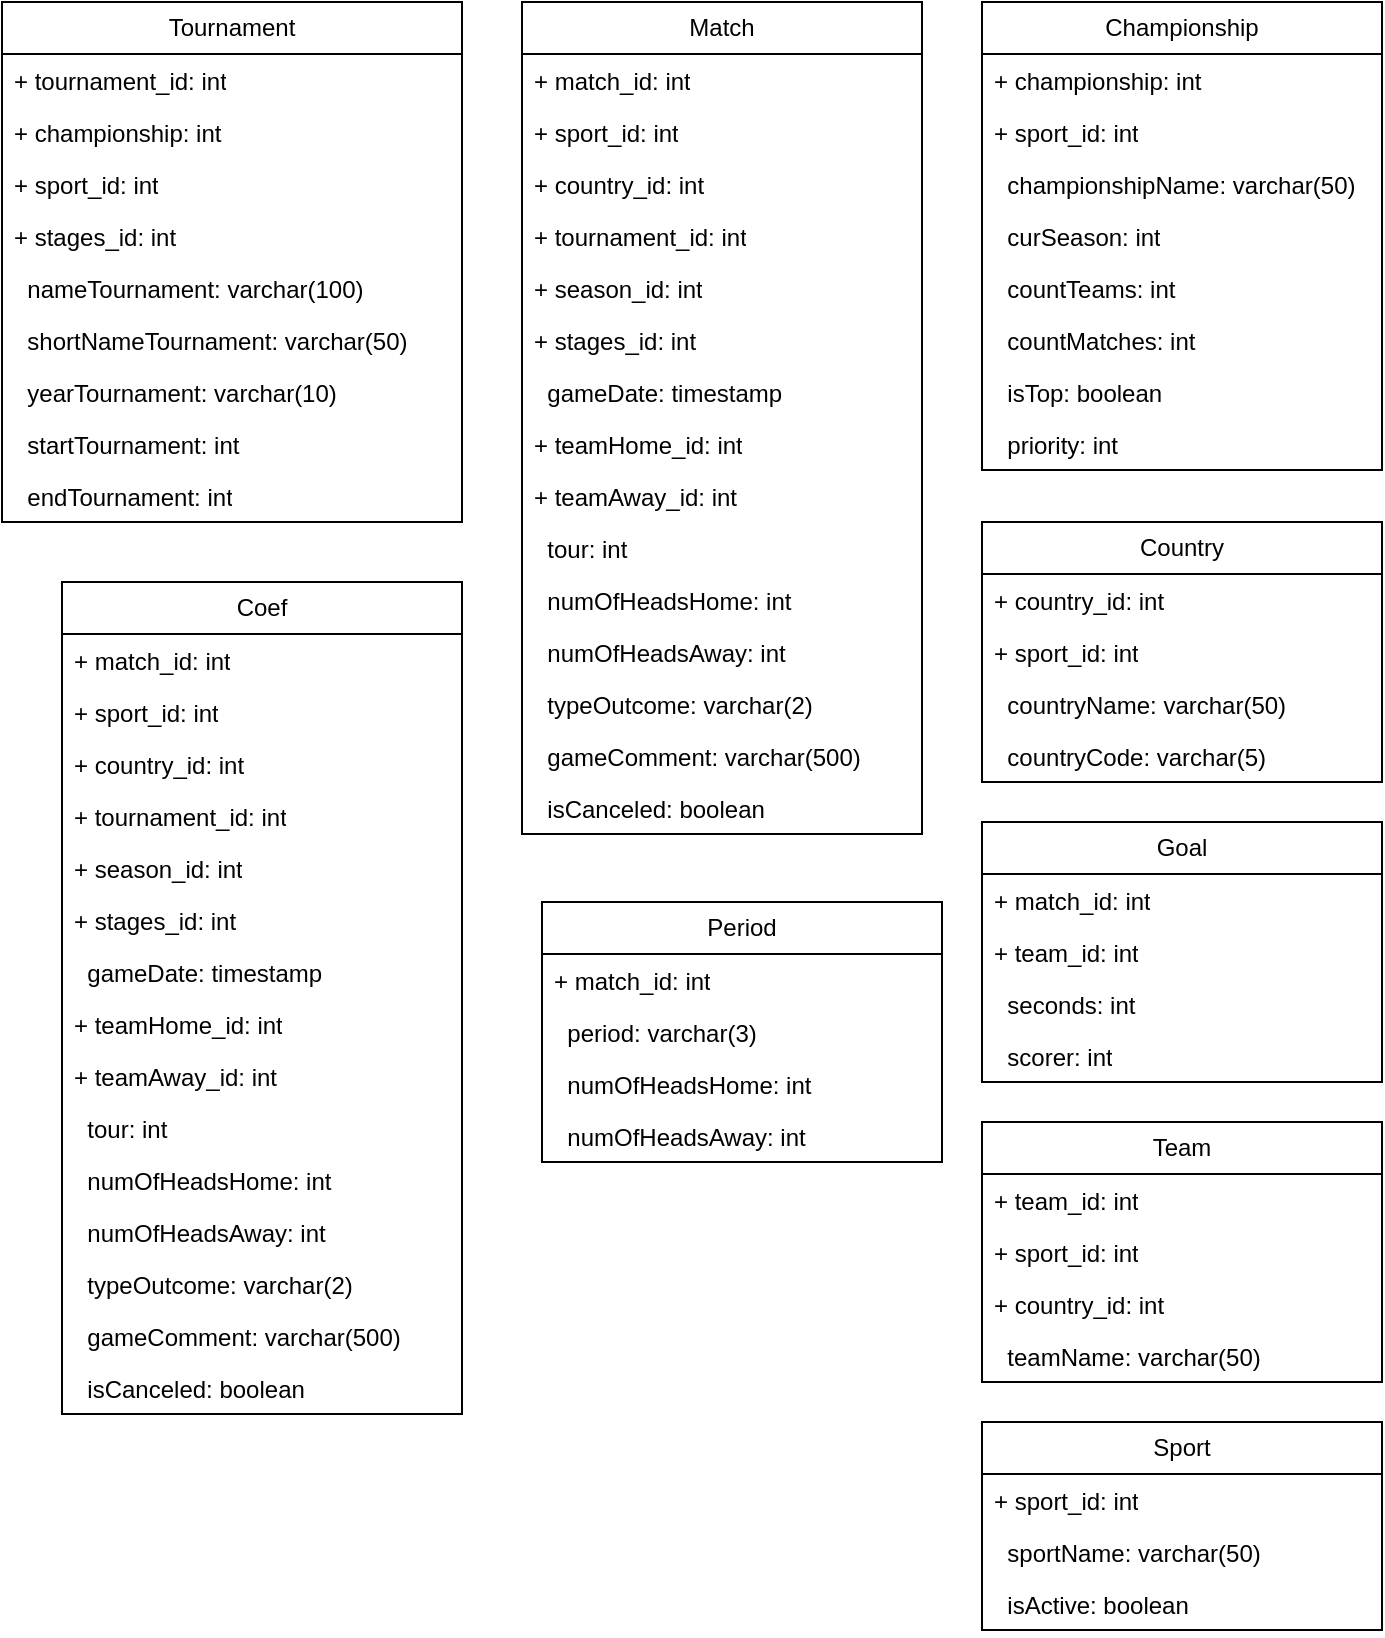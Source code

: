 <mxfile version="22.1.2" type="device">
  <diagram id="R2lEEEUBdFMjLlhIrx00" name="Page-1">
    <mxGraphModel dx="2359" dy="881" grid="1" gridSize="10" guides="1" tooltips="1" connect="1" arrows="1" fold="1" page="1" pageScale="1" pageWidth="850" pageHeight="1100" background="none" math="0" shadow="0" extFonts="Permanent Marker^https://fonts.googleapis.com/css?family=Permanent+Marker">
      <root>
        <mxCell id="0" />
        <mxCell id="1" parent="0" />
        <mxCell id="bTWOY5AWile9GD55xxIz-166" value="Championship" style="swimlane;fontStyle=0;childLayout=stackLayout;horizontal=1;startSize=26;fillColor=none;horizontalStack=0;resizeParent=1;resizeParentMax=0;resizeLast=0;collapsible=1;marginBottom=0;whiteSpace=wrap;html=1;" vertex="1" parent="1">
          <mxGeometry x="-220" y="20" width="200" height="234" as="geometry" />
        </mxCell>
        <mxCell id="bTWOY5AWile9GD55xxIz-167" value="+ championship: int" style="text;strokeColor=none;fillColor=none;align=left;verticalAlign=top;spacingLeft=4;spacingRight=4;overflow=hidden;rotatable=0;points=[[0,0.5],[1,0.5]];portConstraint=eastwest;whiteSpace=wrap;html=1;" vertex="1" parent="bTWOY5AWile9GD55xxIz-166">
          <mxGeometry y="26" width="200" height="26" as="geometry" />
        </mxCell>
        <mxCell id="bTWOY5AWile9GD55xxIz-168" value="+ sport_id: int" style="text;strokeColor=none;fillColor=none;align=left;verticalAlign=top;spacingLeft=4;spacingRight=4;overflow=hidden;rotatable=0;points=[[0,0.5],[1,0.5]];portConstraint=eastwest;whiteSpace=wrap;html=1;" vertex="1" parent="bTWOY5AWile9GD55xxIz-166">
          <mxGeometry y="52" width="200" height="26" as="geometry" />
        </mxCell>
        <mxCell id="bTWOY5AWile9GD55xxIz-175" value="&amp;nbsp; championshipName: varchar(50)" style="text;strokeColor=none;fillColor=none;align=left;verticalAlign=top;spacingLeft=4;spacingRight=4;overflow=hidden;rotatable=0;points=[[0,0.5],[1,0.5]];portConstraint=eastwest;whiteSpace=wrap;html=1;" vertex="1" parent="bTWOY5AWile9GD55xxIz-166">
          <mxGeometry y="78" width="200" height="26" as="geometry" />
        </mxCell>
        <mxCell id="bTWOY5AWile9GD55xxIz-169" value="&amp;nbsp; curSeason: int" style="text;strokeColor=none;fillColor=none;align=left;verticalAlign=top;spacingLeft=4;spacingRight=4;overflow=hidden;rotatable=0;points=[[0,0.5],[1,0.5]];portConstraint=eastwest;whiteSpace=wrap;html=1;" vertex="1" parent="bTWOY5AWile9GD55xxIz-166">
          <mxGeometry y="104" width="200" height="26" as="geometry" />
        </mxCell>
        <mxCell id="bTWOY5AWile9GD55xxIz-178" value="&amp;nbsp; countTeams: int" style="text;strokeColor=none;fillColor=none;align=left;verticalAlign=top;spacingLeft=4;spacingRight=4;overflow=hidden;rotatable=0;points=[[0,0.5],[1,0.5]];portConstraint=eastwest;whiteSpace=wrap;html=1;" vertex="1" parent="bTWOY5AWile9GD55xxIz-166">
          <mxGeometry y="130" width="200" height="26" as="geometry" />
        </mxCell>
        <mxCell id="bTWOY5AWile9GD55xxIz-177" value="&amp;nbsp; countMatches: int" style="text;strokeColor=none;fillColor=none;align=left;verticalAlign=top;spacingLeft=4;spacingRight=4;overflow=hidden;rotatable=0;points=[[0,0.5],[1,0.5]];portConstraint=eastwest;whiteSpace=wrap;html=1;" vertex="1" parent="bTWOY5AWile9GD55xxIz-166">
          <mxGeometry y="156" width="200" height="26" as="geometry" />
        </mxCell>
        <mxCell id="bTWOY5AWile9GD55xxIz-174" value="&amp;nbsp; isTop: boolean" style="text;strokeColor=none;fillColor=none;align=left;verticalAlign=top;spacingLeft=4;spacingRight=4;overflow=hidden;rotatable=0;points=[[0,0.5],[1,0.5]];portConstraint=eastwest;whiteSpace=wrap;html=1;" vertex="1" parent="bTWOY5AWile9GD55xxIz-166">
          <mxGeometry y="182" width="200" height="26" as="geometry" />
        </mxCell>
        <mxCell id="bTWOY5AWile9GD55xxIz-176" value="&amp;nbsp; priority: int" style="text;strokeColor=none;fillColor=none;align=left;verticalAlign=top;spacingLeft=4;spacingRight=4;overflow=hidden;rotatable=0;points=[[0,0.5],[1,0.5]];portConstraint=eastwest;whiteSpace=wrap;html=1;" vertex="1" parent="bTWOY5AWile9GD55xxIz-166">
          <mxGeometry y="208" width="200" height="26" as="geometry" />
        </mxCell>
        <mxCell id="bTWOY5AWile9GD55xxIz-179" value="Country" style="swimlane;fontStyle=0;childLayout=stackLayout;horizontal=1;startSize=26;fillColor=none;horizontalStack=0;resizeParent=1;resizeParentMax=0;resizeLast=0;collapsible=1;marginBottom=0;whiteSpace=wrap;html=1;" vertex="1" parent="1">
          <mxGeometry x="-220" y="280" width="200" height="130" as="geometry" />
        </mxCell>
        <mxCell id="bTWOY5AWile9GD55xxIz-180" value="+ country_id: int" style="text;strokeColor=none;fillColor=none;align=left;verticalAlign=top;spacingLeft=4;spacingRight=4;overflow=hidden;rotatable=0;points=[[0,0.5],[1,0.5]];portConstraint=eastwest;whiteSpace=wrap;html=1;" vertex="1" parent="bTWOY5AWile9GD55xxIz-179">
          <mxGeometry y="26" width="200" height="26" as="geometry" />
        </mxCell>
        <mxCell id="bTWOY5AWile9GD55xxIz-181" value="+ sport_id: int" style="text;strokeColor=none;fillColor=none;align=left;verticalAlign=top;spacingLeft=4;spacingRight=4;overflow=hidden;rotatable=0;points=[[0,0.5],[1,0.5]];portConstraint=eastwest;whiteSpace=wrap;html=1;" vertex="1" parent="bTWOY5AWile9GD55xxIz-179">
          <mxGeometry y="52" width="200" height="26" as="geometry" />
        </mxCell>
        <mxCell id="bTWOY5AWile9GD55xxIz-182" value="&amp;nbsp; countryName: varchar(50)" style="text;strokeColor=none;fillColor=none;align=left;verticalAlign=top;spacingLeft=4;spacingRight=4;overflow=hidden;rotatable=0;points=[[0,0.5],[1,0.5]];portConstraint=eastwest;whiteSpace=wrap;html=1;" vertex="1" parent="bTWOY5AWile9GD55xxIz-179">
          <mxGeometry y="78" width="200" height="26" as="geometry" />
        </mxCell>
        <mxCell id="bTWOY5AWile9GD55xxIz-183" value="&amp;nbsp; countryCode: varchar(5)" style="text;strokeColor=none;fillColor=none;align=left;verticalAlign=top;spacingLeft=4;spacingRight=4;overflow=hidden;rotatable=0;points=[[0,0.5],[1,0.5]];portConstraint=eastwest;whiteSpace=wrap;html=1;" vertex="1" parent="bTWOY5AWile9GD55xxIz-179">
          <mxGeometry y="104" width="200" height="26" as="geometry" />
        </mxCell>
        <mxCell id="bTWOY5AWile9GD55xxIz-188" value="Goal" style="swimlane;fontStyle=0;childLayout=stackLayout;horizontal=1;startSize=26;fillColor=none;horizontalStack=0;resizeParent=1;resizeParentMax=0;resizeLast=0;collapsible=1;marginBottom=0;whiteSpace=wrap;html=1;" vertex="1" parent="1">
          <mxGeometry x="-220" y="430" width="200" height="130" as="geometry" />
        </mxCell>
        <mxCell id="bTWOY5AWile9GD55xxIz-189" value="+ match_id: int" style="text;strokeColor=none;fillColor=none;align=left;verticalAlign=top;spacingLeft=4;spacingRight=4;overflow=hidden;rotatable=0;points=[[0,0.5],[1,0.5]];portConstraint=eastwest;whiteSpace=wrap;html=1;" vertex="1" parent="bTWOY5AWile9GD55xxIz-188">
          <mxGeometry y="26" width="200" height="26" as="geometry" />
        </mxCell>
        <mxCell id="bTWOY5AWile9GD55xxIz-190" value="+ team_id: int" style="text;strokeColor=none;fillColor=none;align=left;verticalAlign=top;spacingLeft=4;spacingRight=4;overflow=hidden;rotatable=0;points=[[0,0.5],[1,0.5]];portConstraint=eastwest;whiteSpace=wrap;html=1;" vertex="1" parent="bTWOY5AWile9GD55xxIz-188">
          <mxGeometry y="52" width="200" height="26" as="geometry" />
        </mxCell>
        <mxCell id="bTWOY5AWile9GD55xxIz-191" value="&amp;nbsp; seconds: int" style="text;strokeColor=none;fillColor=none;align=left;verticalAlign=top;spacingLeft=4;spacingRight=4;overflow=hidden;rotatable=0;points=[[0,0.5],[1,0.5]];portConstraint=eastwest;whiteSpace=wrap;html=1;" vertex="1" parent="bTWOY5AWile9GD55xxIz-188">
          <mxGeometry y="78" width="200" height="26" as="geometry" />
        </mxCell>
        <mxCell id="bTWOY5AWile9GD55xxIz-192" value="&amp;nbsp; scorer: int" style="text;strokeColor=none;fillColor=none;align=left;verticalAlign=top;spacingLeft=4;spacingRight=4;overflow=hidden;rotatable=0;points=[[0,0.5],[1,0.5]];portConstraint=eastwest;whiteSpace=wrap;html=1;" vertex="1" parent="bTWOY5AWile9GD55xxIz-188">
          <mxGeometry y="104" width="200" height="26" as="geometry" />
        </mxCell>
        <mxCell id="bTWOY5AWile9GD55xxIz-193" value="Match" style="swimlane;fontStyle=0;childLayout=stackLayout;horizontal=1;startSize=26;fillColor=none;horizontalStack=0;resizeParent=1;resizeParentMax=0;resizeLast=0;collapsible=1;marginBottom=0;whiteSpace=wrap;html=1;" vertex="1" parent="1">
          <mxGeometry x="-450" y="20" width="200" height="416" as="geometry" />
        </mxCell>
        <mxCell id="bTWOY5AWile9GD55xxIz-194" value="+ match_id: int" style="text;strokeColor=none;fillColor=none;align=left;verticalAlign=top;spacingLeft=4;spacingRight=4;overflow=hidden;rotatable=0;points=[[0,0.5],[1,0.5]];portConstraint=eastwest;whiteSpace=wrap;html=1;" vertex="1" parent="bTWOY5AWile9GD55xxIz-193">
          <mxGeometry y="26" width="200" height="26" as="geometry" />
        </mxCell>
        <mxCell id="bTWOY5AWile9GD55xxIz-195" value="+ sport_id: int" style="text;strokeColor=none;fillColor=none;align=left;verticalAlign=top;spacingLeft=4;spacingRight=4;overflow=hidden;rotatable=0;points=[[0,0.5],[1,0.5]];portConstraint=eastwest;whiteSpace=wrap;html=1;" vertex="1" parent="bTWOY5AWile9GD55xxIz-193">
          <mxGeometry y="52" width="200" height="26" as="geometry" />
        </mxCell>
        <mxCell id="bTWOY5AWile9GD55xxIz-202" value="+ country_id: int" style="text;strokeColor=none;fillColor=none;align=left;verticalAlign=top;spacingLeft=4;spacingRight=4;overflow=hidden;rotatable=0;points=[[0,0.5],[1,0.5]];portConstraint=eastwest;whiteSpace=wrap;html=1;" vertex="1" parent="bTWOY5AWile9GD55xxIz-193">
          <mxGeometry y="78" width="200" height="26" as="geometry" />
        </mxCell>
        <mxCell id="bTWOY5AWile9GD55xxIz-203" value="+ tournament_id: int" style="text;strokeColor=none;fillColor=none;align=left;verticalAlign=top;spacingLeft=4;spacingRight=4;overflow=hidden;rotatable=0;points=[[0,0.5],[1,0.5]];portConstraint=eastwest;whiteSpace=wrap;html=1;" vertex="1" parent="bTWOY5AWile9GD55xxIz-193">
          <mxGeometry y="104" width="200" height="26" as="geometry" />
        </mxCell>
        <mxCell id="bTWOY5AWile9GD55xxIz-204" value="+ season_id: int" style="text;strokeColor=none;fillColor=none;align=left;verticalAlign=top;spacingLeft=4;spacingRight=4;overflow=hidden;rotatable=0;points=[[0,0.5],[1,0.5]];portConstraint=eastwest;whiteSpace=wrap;html=1;" vertex="1" parent="bTWOY5AWile9GD55xxIz-193">
          <mxGeometry y="130" width="200" height="26" as="geometry" />
        </mxCell>
        <mxCell id="bTWOY5AWile9GD55xxIz-205" value="+ stages_id: int" style="text;strokeColor=none;fillColor=none;align=left;verticalAlign=top;spacingLeft=4;spacingRight=4;overflow=hidden;rotatable=0;points=[[0,0.5],[1,0.5]];portConstraint=eastwest;whiteSpace=wrap;html=1;" vertex="1" parent="bTWOY5AWile9GD55xxIz-193">
          <mxGeometry y="156" width="200" height="26" as="geometry" />
        </mxCell>
        <mxCell id="bTWOY5AWile9GD55xxIz-196" value="&amp;nbsp; gameDate: timestamp&lt;br&gt;" style="text;strokeColor=none;fillColor=none;align=left;verticalAlign=top;spacingLeft=4;spacingRight=4;overflow=hidden;rotatable=0;points=[[0,0.5],[1,0.5]];portConstraint=eastwest;whiteSpace=wrap;html=1;" vertex="1" parent="bTWOY5AWile9GD55xxIz-193">
          <mxGeometry y="182" width="200" height="26" as="geometry" />
        </mxCell>
        <mxCell id="bTWOY5AWile9GD55xxIz-206" value="+ teamHome_id: int" style="text;strokeColor=none;fillColor=none;align=left;verticalAlign=top;spacingLeft=4;spacingRight=4;overflow=hidden;rotatable=0;points=[[0,0.5],[1,0.5]];portConstraint=eastwest;whiteSpace=wrap;html=1;" vertex="1" parent="bTWOY5AWile9GD55xxIz-193">
          <mxGeometry y="208" width="200" height="26" as="geometry" />
        </mxCell>
        <mxCell id="bTWOY5AWile9GD55xxIz-207" value="+ teamAway_id: int" style="text;strokeColor=none;fillColor=none;align=left;verticalAlign=top;spacingLeft=4;spacingRight=4;overflow=hidden;rotatable=0;points=[[0,0.5],[1,0.5]];portConstraint=eastwest;whiteSpace=wrap;html=1;" vertex="1" parent="bTWOY5AWile9GD55xxIz-193">
          <mxGeometry y="234" width="200" height="26" as="geometry" />
        </mxCell>
        <mxCell id="bTWOY5AWile9GD55xxIz-197" value="&amp;nbsp; tour: int" style="text;strokeColor=none;fillColor=none;align=left;verticalAlign=top;spacingLeft=4;spacingRight=4;overflow=hidden;rotatable=0;points=[[0,0.5],[1,0.5]];portConstraint=eastwest;whiteSpace=wrap;html=1;" vertex="1" parent="bTWOY5AWile9GD55xxIz-193">
          <mxGeometry y="260" width="200" height="26" as="geometry" />
        </mxCell>
        <mxCell id="bTWOY5AWile9GD55xxIz-198" value="&amp;nbsp; numOfHeadsHome: int" style="text;strokeColor=none;fillColor=none;align=left;verticalAlign=top;spacingLeft=4;spacingRight=4;overflow=hidden;rotatable=0;points=[[0,0.5],[1,0.5]];portConstraint=eastwest;whiteSpace=wrap;html=1;" vertex="1" parent="bTWOY5AWile9GD55xxIz-193">
          <mxGeometry y="286" width="200" height="26" as="geometry" />
        </mxCell>
        <mxCell id="bTWOY5AWile9GD55xxIz-199" value="&amp;nbsp; numOfHeadsAway: int" style="text;strokeColor=none;fillColor=none;align=left;verticalAlign=top;spacingLeft=4;spacingRight=4;overflow=hidden;rotatable=0;points=[[0,0.5],[1,0.5]];portConstraint=eastwest;whiteSpace=wrap;html=1;" vertex="1" parent="bTWOY5AWile9GD55xxIz-193">
          <mxGeometry y="312" width="200" height="26" as="geometry" />
        </mxCell>
        <mxCell id="bTWOY5AWile9GD55xxIz-200" value="&amp;nbsp; typeOutcome: varchar(2)" style="text;strokeColor=none;fillColor=none;align=left;verticalAlign=top;spacingLeft=4;spacingRight=4;overflow=hidden;rotatable=0;points=[[0,0.5],[1,0.5]];portConstraint=eastwest;whiteSpace=wrap;html=1;" vertex="1" parent="bTWOY5AWile9GD55xxIz-193">
          <mxGeometry y="338" width="200" height="26" as="geometry" />
        </mxCell>
        <mxCell id="bTWOY5AWile9GD55xxIz-201" value="&amp;nbsp; gameComment: varchar(500)" style="text;strokeColor=none;fillColor=none;align=left;verticalAlign=top;spacingLeft=4;spacingRight=4;overflow=hidden;rotatable=0;points=[[0,0.5],[1,0.5]];portConstraint=eastwest;whiteSpace=wrap;html=1;" vertex="1" parent="bTWOY5AWile9GD55xxIz-193">
          <mxGeometry y="364" width="200" height="26" as="geometry" />
        </mxCell>
        <mxCell id="bTWOY5AWile9GD55xxIz-208" value="&amp;nbsp; isCanceled: boolean" style="text;strokeColor=none;fillColor=none;align=left;verticalAlign=top;spacingLeft=4;spacingRight=4;overflow=hidden;rotatable=0;points=[[0,0.5],[1,0.5]];portConstraint=eastwest;whiteSpace=wrap;html=1;" vertex="1" parent="bTWOY5AWile9GD55xxIz-193">
          <mxGeometry y="390" width="200" height="26" as="geometry" />
        </mxCell>
        <mxCell id="bTWOY5AWile9GD55xxIz-209" value="Tournament" style="swimlane;fontStyle=0;childLayout=stackLayout;horizontal=1;startSize=26;fillColor=none;horizontalStack=0;resizeParent=1;resizeParentMax=0;resizeLast=0;collapsible=1;marginBottom=0;whiteSpace=wrap;html=1;" vertex="1" parent="1">
          <mxGeometry x="-710" y="20" width="230" height="260" as="geometry" />
        </mxCell>
        <mxCell id="bTWOY5AWile9GD55xxIz-218" value="+ tournament_id: int" style="text;strokeColor=none;fillColor=none;align=left;verticalAlign=top;spacingLeft=4;spacingRight=4;overflow=hidden;rotatable=0;points=[[0,0.5],[1,0.5]];portConstraint=eastwest;whiteSpace=wrap;html=1;" vertex="1" parent="bTWOY5AWile9GD55xxIz-209">
          <mxGeometry y="26" width="230" height="26" as="geometry" />
        </mxCell>
        <mxCell id="bTWOY5AWile9GD55xxIz-210" value="+ championship: int" style="text;strokeColor=none;fillColor=none;align=left;verticalAlign=top;spacingLeft=4;spacingRight=4;overflow=hidden;rotatable=0;points=[[0,0.5],[1,0.5]];portConstraint=eastwest;whiteSpace=wrap;html=1;" vertex="1" parent="bTWOY5AWile9GD55xxIz-209">
          <mxGeometry y="52" width="230" height="26" as="geometry" />
        </mxCell>
        <mxCell id="bTWOY5AWile9GD55xxIz-211" value="+ sport_id: int" style="text;strokeColor=none;fillColor=none;align=left;verticalAlign=top;spacingLeft=4;spacingRight=4;overflow=hidden;rotatable=0;points=[[0,0.5],[1,0.5]];portConstraint=eastwest;whiteSpace=wrap;html=1;" vertex="1" parent="bTWOY5AWile9GD55xxIz-209">
          <mxGeometry y="78" width="230" height="26" as="geometry" />
        </mxCell>
        <mxCell id="bTWOY5AWile9GD55xxIz-219" value="+ stages_id: int" style="text;strokeColor=none;fillColor=none;align=left;verticalAlign=top;spacingLeft=4;spacingRight=4;overflow=hidden;rotatable=0;points=[[0,0.5],[1,0.5]];portConstraint=eastwest;whiteSpace=wrap;html=1;" vertex="1" parent="bTWOY5AWile9GD55xxIz-209">
          <mxGeometry y="104" width="230" height="26" as="geometry" />
        </mxCell>
        <mxCell id="bTWOY5AWile9GD55xxIz-213" value="&amp;nbsp; nameTournament: varchar(100)" style="text;strokeColor=none;fillColor=none;align=left;verticalAlign=top;spacingLeft=4;spacingRight=4;overflow=hidden;rotatable=0;points=[[0,0.5],[1,0.5]];portConstraint=eastwest;whiteSpace=wrap;html=1;" vertex="1" parent="bTWOY5AWile9GD55xxIz-209">
          <mxGeometry y="130" width="230" height="26" as="geometry" />
        </mxCell>
        <mxCell id="bTWOY5AWile9GD55xxIz-212" value="&amp;nbsp; shortNameTournament: varchar(50)" style="text;strokeColor=none;fillColor=none;align=left;verticalAlign=top;spacingLeft=4;spacingRight=4;overflow=hidden;rotatable=0;points=[[0,0.5],[1,0.5]];portConstraint=eastwest;whiteSpace=wrap;html=1;" vertex="1" parent="bTWOY5AWile9GD55xxIz-209">
          <mxGeometry y="156" width="230" height="26" as="geometry" />
        </mxCell>
        <mxCell id="bTWOY5AWile9GD55xxIz-214" value="&amp;nbsp; yearTournament: varchar(10)" style="text;strokeColor=none;fillColor=none;align=left;verticalAlign=top;spacingLeft=4;spacingRight=4;overflow=hidden;rotatable=0;points=[[0,0.5],[1,0.5]];portConstraint=eastwest;whiteSpace=wrap;html=1;" vertex="1" parent="bTWOY5AWile9GD55xxIz-209">
          <mxGeometry y="182" width="230" height="26" as="geometry" />
        </mxCell>
        <mxCell id="bTWOY5AWile9GD55xxIz-215" value="&amp;nbsp; startTournament: int" style="text;strokeColor=none;fillColor=none;align=left;verticalAlign=top;spacingLeft=4;spacingRight=4;overflow=hidden;rotatable=0;points=[[0,0.5],[1,0.5]];portConstraint=eastwest;whiteSpace=wrap;html=1;" vertex="1" parent="bTWOY5AWile9GD55xxIz-209">
          <mxGeometry y="208" width="230" height="26" as="geometry" />
        </mxCell>
        <mxCell id="bTWOY5AWile9GD55xxIz-216" value="&amp;nbsp; endTournament: int" style="text;strokeColor=none;fillColor=none;align=left;verticalAlign=top;spacingLeft=4;spacingRight=4;overflow=hidden;rotatable=0;points=[[0,0.5],[1,0.5]];portConstraint=eastwest;whiteSpace=wrap;html=1;" vertex="1" parent="bTWOY5AWile9GD55xxIz-209">
          <mxGeometry y="234" width="230" height="26" as="geometry" />
        </mxCell>
        <mxCell id="bTWOY5AWile9GD55xxIz-220" value="Team" style="swimlane;fontStyle=0;childLayout=stackLayout;horizontal=1;startSize=26;fillColor=none;horizontalStack=0;resizeParent=1;resizeParentMax=0;resizeLast=0;collapsible=1;marginBottom=0;whiteSpace=wrap;html=1;" vertex="1" parent="1">
          <mxGeometry x="-220" y="580" width="200" height="130" as="geometry" />
        </mxCell>
        <mxCell id="bTWOY5AWile9GD55xxIz-222" value="+ team_id: int" style="text;strokeColor=none;fillColor=none;align=left;verticalAlign=top;spacingLeft=4;spacingRight=4;overflow=hidden;rotatable=0;points=[[0,0.5],[1,0.5]];portConstraint=eastwest;whiteSpace=wrap;html=1;" vertex="1" parent="bTWOY5AWile9GD55xxIz-220">
          <mxGeometry y="26" width="200" height="26" as="geometry" />
        </mxCell>
        <mxCell id="bTWOY5AWile9GD55xxIz-221" value="+ sport_id: int" style="text;strokeColor=none;fillColor=none;align=left;verticalAlign=top;spacingLeft=4;spacingRight=4;overflow=hidden;rotatable=0;points=[[0,0.5],[1,0.5]];portConstraint=eastwest;whiteSpace=wrap;html=1;" vertex="1" parent="bTWOY5AWile9GD55xxIz-220">
          <mxGeometry y="52" width="200" height="26" as="geometry" />
        </mxCell>
        <mxCell id="bTWOY5AWile9GD55xxIz-225" value="+ country_id: int" style="text;strokeColor=none;fillColor=none;align=left;verticalAlign=top;spacingLeft=4;spacingRight=4;overflow=hidden;rotatable=0;points=[[0,0.5],[1,0.5]];portConstraint=eastwest;whiteSpace=wrap;html=1;" vertex="1" parent="bTWOY5AWile9GD55xxIz-220">
          <mxGeometry y="78" width="200" height="26" as="geometry" />
        </mxCell>
        <mxCell id="bTWOY5AWile9GD55xxIz-223" value="&amp;nbsp; teamName: varchar(50)" style="text;strokeColor=none;fillColor=none;align=left;verticalAlign=top;spacingLeft=4;spacingRight=4;overflow=hidden;rotatable=0;points=[[0,0.5],[1,0.5]];portConstraint=eastwest;whiteSpace=wrap;html=1;" vertex="1" parent="bTWOY5AWile9GD55xxIz-220">
          <mxGeometry y="104" width="200" height="26" as="geometry" />
        </mxCell>
        <mxCell id="bTWOY5AWile9GD55xxIz-226" value="Sport" style="swimlane;fontStyle=0;childLayout=stackLayout;horizontal=1;startSize=26;fillColor=none;horizontalStack=0;resizeParent=1;resizeParentMax=0;resizeLast=0;collapsible=1;marginBottom=0;whiteSpace=wrap;html=1;" vertex="1" parent="1">
          <mxGeometry x="-220" y="730" width="200" height="104" as="geometry" />
        </mxCell>
        <mxCell id="bTWOY5AWile9GD55xxIz-227" value="+ sport_id: int" style="text;strokeColor=none;fillColor=none;align=left;verticalAlign=top;spacingLeft=4;spacingRight=4;overflow=hidden;rotatable=0;points=[[0,0.5],[1,0.5]];portConstraint=eastwest;whiteSpace=wrap;html=1;" vertex="1" parent="bTWOY5AWile9GD55xxIz-226">
          <mxGeometry y="26" width="200" height="26" as="geometry" />
        </mxCell>
        <mxCell id="bTWOY5AWile9GD55xxIz-229" value="&amp;nbsp; sportName: varchar(50)" style="text;strokeColor=none;fillColor=none;align=left;verticalAlign=top;spacingLeft=4;spacingRight=4;overflow=hidden;rotatable=0;points=[[0,0.5],[1,0.5]];portConstraint=eastwest;whiteSpace=wrap;html=1;" vertex="1" parent="bTWOY5AWile9GD55xxIz-226">
          <mxGeometry y="52" width="200" height="26" as="geometry" />
        </mxCell>
        <mxCell id="bTWOY5AWile9GD55xxIz-230" value="&amp;nbsp; isActive: boolean" style="text;strokeColor=none;fillColor=none;align=left;verticalAlign=top;spacingLeft=4;spacingRight=4;overflow=hidden;rotatable=0;points=[[0,0.5],[1,0.5]];portConstraint=eastwest;whiteSpace=wrap;html=1;" vertex="1" parent="bTWOY5AWile9GD55xxIz-226">
          <mxGeometry y="78" width="200" height="26" as="geometry" />
        </mxCell>
        <mxCell id="bTWOY5AWile9GD55xxIz-231" value="Period" style="swimlane;fontStyle=0;childLayout=stackLayout;horizontal=1;startSize=26;fillColor=none;horizontalStack=0;resizeParent=1;resizeParentMax=0;resizeLast=0;collapsible=1;marginBottom=0;whiteSpace=wrap;html=1;" vertex="1" parent="1">
          <mxGeometry x="-440" y="470" width="200" height="130" as="geometry" />
        </mxCell>
        <mxCell id="bTWOY5AWile9GD55xxIz-232" value="+ match_id: int" style="text;strokeColor=none;fillColor=none;align=left;verticalAlign=top;spacingLeft=4;spacingRight=4;overflow=hidden;rotatable=0;points=[[0,0.5],[1,0.5]];portConstraint=eastwest;whiteSpace=wrap;html=1;" vertex="1" parent="bTWOY5AWile9GD55xxIz-231">
          <mxGeometry y="26" width="200" height="26" as="geometry" />
        </mxCell>
        <mxCell id="bTWOY5AWile9GD55xxIz-233" value="&amp;nbsp; period: varchar(3)" style="text;strokeColor=none;fillColor=none;align=left;verticalAlign=top;spacingLeft=4;spacingRight=4;overflow=hidden;rotatable=0;points=[[0,0.5],[1,0.5]];portConstraint=eastwest;whiteSpace=wrap;html=1;" vertex="1" parent="bTWOY5AWile9GD55xxIz-231">
          <mxGeometry y="52" width="200" height="26" as="geometry" />
        </mxCell>
        <mxCell id="bTWOY5AWile9GD55xxIz-235" value="&amp;nbsp; numOfHeadsHome: int" style="text;strokeColor=none;fillColor=none;align=left;verticalAlign=top;spacingLeft=4;spacingRight=4;overflow=hidden;rotatable=0;points=[[0,0.5],[1,0.5]];portConstraint=eastwest;whiteSpace=wrap;html=1;" vertex="1" parent="bTWOY5AWile9GD55xxIz-231">
          <mxGeometry y="78" width="200" height="26" as="geometry" />
        </mxCell>
        <mxCell id="bTWOY5AWile9GD55xxIz-237" value="&amp;nbsp; numOfHeadsAway: int" style="text;strokeColor=none;fillColor=none;align=left;verticalAlign=top;spacingLeft=4;spacingRight=4;overflow=hidden;rotatable=0;points=[[0,0.5],[1,0.5]];portConstraint=eastwest;whiteSpace=wrap;html=1;" vertex="1" parent="bTWOY5AWile9GD55xxIz-231">
          <mxGeometry y="104" width="200" height="26" as="geometry" />
        </mxCell>
        <mxCell id="bTWOY5AWile9GD55xxIz-238" value="Coef" style="swimlane;fontStyle=0;childLayout=stackLayout;horizontal=1;startSize=26;fillColor=none;horizontalStack=0;resizeParent=1;resizeParentMax=0;resizeLast=0;collapsible=1;marginBottom=0;whiteSpace=wrap;html=1;" vertex="1" parent="1">
          <mxGeometry x="-680" y="310" width="200" height="416" as="geometry" />
        </mxCell>
        <mxCell id="bTWOY5AWile9GD55xxIz-239" value="+ match_id: int" style="text;strokeColor=none;fillColor=none;align=left;verticalAlign=top;spacingLeft=4;spacingRight=4;overflow=hidden;rotatable=0;points=[[0,0.5],[1,0.5]];portConstraint=eastwest;whiteSpace=wrap;html=1;" vertex="1" parent="bTWOY5AWile9GD55xxIz-238">
          <mxGeometry y="26" width="200" height="26" as="geometry" />
        </mxCell>
        <mxCell id="bTWOY5AWile9GD55xxIz-240" value="+ sport_id: int" style="text;strokeColor=none;fillColor=none;align=left;verticalAlign=top;spacingLeft=4;spacingRight=4;overflow=hidden;rotatable=0;points=[[0,0.5],[1,0.5]];portConstraint=eastwest;whiteSpace=wrap;html=1;" vertex="1" parent="bTWOY5AWile9GD55xxIz-238">
          <mxGeometry y="52" width="200" height="26" as="geometry" />
        </mxCell>
        <mxCell id="bTWOY5AWile9GD55xxIz-241" value="+ country_id: int" style="text;strokeColor=none;fillColor=none;align=left;verticalAlign=top;spacingLeft=4;spacingRight=4;overflow=hidden;rotatable=0;points=[[0,0.5],[1,0.5]];portConstraint=eastwest;whiteSpace=wrap;html=1;" vertex="1" parent="bTWOY5AWile9GD55xxIz-238">
          <mxGeometry y="78" width="200" height="26" as="geometry" />
        </mxCell>
        <mxCell id="bTWOY5AWile9GD55xxIz-242" value="+ tournament_id: int" style="text;strokeColor=none;fillColor=none;align=left;verticalAlign=top;spacingLeft=4;spacingRight=4;overflow=hidden;rotatable=0;points=[[0,0.5],[1,0.5]];portConstraint=eastwest;whiteSpace=wrap;html=1;" vertex="1" parent="bTWOY5AWile9GD55xxIz-238">
          <mxGeometry y="104" width="200" height="26" as="geometry" />
        </mxCell>
        <mxCell id="bTWOY5AWile9GD55xxIz-243" value="+ season_id: int" style="text;strokeColor=none;fillColor=none;align=left;verticalAlign=top;spacingLeft=4;spacingRight=4;overflow=hidden;rotatable=0;points=[[0,0.5],[1,0.5]];portConstraint=eastwest;whiteSpace=wrap;html=1;" vertex="1" parent="bTWOY5AWile9GD55xxIz-238">
          <mxGeometry y="130" width="200" height="26" as="geometry" />
        </mxCell>
        <mxCell id="bTWOY5AWile9GD55xxIz-244" value="+ stages_id: int" style="text;strokeColor=none;fillColor=none;align=left;verticalAlign=top;spacingLeft=4;spacingRight=4;overflow=hidden;rotatable=0;points=[[0,0.5],[1,0.5]];portConstraint=eastwest;whiteSpace=wrap;html=1;" vertex="1" parent="bTWOY5AWile9GD55xxIz-238">
          <mxGeometry y="156" width="200" height="26" as="geometry" />
        </mxCell>
        <mxCell id="bTWOY5AWile9GD55xxIz-245" value="&amp;nbsp; gameDate: timestamp&lt;br&gt;" style="text;strokeColor=none;fillColor=none;align=left;verticalAlign=top;spacingLeft=4;spacingRight=4;overflow=hidden;rotatable=0;points=[[0,0.5],[1,0.5]];portConstraint=eastwest;whiteSpace=wrap;html=1;" vertex="1" parent="bTWOY5AWile9GD55xxIz-238">
          <mxGeometry y="182" width="200" height="26" as="geometry" />
        </mxCell>
        <mxCell id="bTWOY5AWile9GD55xxIz-246" value="+ teamHome_id: int" style="text;strokeColor=none;fillColor=none;align=left;verticalAlign=top;spacingLeft=4;spacingRight=4;overflow=hidden;rotatable=0;points=[[0,0.5],[1,0.5]];portConstraint=eastwest;whiteSpace=wrap;html=1;" vertex="1" parent="bTWOY5AWile9GD55xxIz-238">
          <mxGeometry y="208" width="200" height="26" as="geometry" />
        </mxCell>
        <mxCell id="bTWOY5AWile9GD55xxIz-247" value="+ teamAway_id: int" style="text;strokeColor=none;fillColor=none;align=left;verticalAlign=top;spacingLeft=4;spacingRight=4;overflow=hidden;rotatable=0;points=[[0,0.5],[1,0.5]];portConstraint=eastwest;whiteSpace=wrap;html=1;" vertex="1" parent="bTWOY5AWile9GD55xxIz-238">
          <mxGeometry y="234" width="200" height="26" as="geometry" />
        </mxCell>
        <mxCell id="bTWOY5AWile9GD55xxIz-248" value="&amp;nbsp; tour: int" style="text;strokeColor=none;fillColor=none;align=left;verticalAlign=top;spacingLeft=4;spacingRight=4;overflow=hidden;rotatable=0;points=[[0,0.5],[1,0.5]];portConstraint=eastwest;whiteSpace=wrap;html=1;" vertex="1" parent="bTWOY5AWile9GD55xxIz-238">
          <mxGeometry y="260" width="200" height="26" as="geometry" />
        </mxCell>
        <mxCell id="bTWOY5AWile9GD55xxIz-249" value="&amp;nbsp; numOfHeadsHome: int" style="text;strokeColor=none;fillColor=none;align=left;verticalAlign=top;spacingLeft=4;spacingRight=4;overflow=hidden;rotatable=0;points=[[0,0.5],[1,0.5]];portConstraint=eastwest;whiteSpace=wrap;html=1;" vertex="1" parent="bTWOY5AWile9GD55xxIz-238">
          <mxGeometry y="286" width="200" height="26" as="geometry" />
        </mxCell>
        <mxCell id="bTWOY5AWile9GD55xxIz-250" value="&amp;nbsp; numOfHeadsAway: int" style="text;strokeColor=none;fillColor=none;align=left;verticalAlign=top;spacingLeft=4;spacingRight=4;overflow=hidden;rotatable=0;points=[[0,0.5],[1,0.5]];portConstraint=eastwest;whiteSpace=wrap;html=1;" vertex="1" parent="bTWOY5AWile9GD55xxIz-238">
          <mxGeometry y="312" width="200" height="26" as="geometry" />
        </mxCell>
        <mxCell id="bTWOY5AWile9GD55xxIz-251" value="&amp;nbsp; typeOutcome: varchar(2)" style="text;strokeColor=none;fillColor=none;align=left;verticalAlign=top;spacingLeft=4;spacingRight=4;overflow=hidden;rotatable=0;points=[[0,0.5],[1,0.5]];portConstraint=eastwest;whiteSpace=wrap;html=1;" vertex="1" parent="bTWOY5AWile9GD55xxIz-238">
          <mxGeometry y="338" width="200" height="26" as="geometry" />
        </mxCell>
        <mxCell id="bTWOY5AWile9GD55xxIz-252" value="&amp;nbsp; gameComment: varchar(500)" style="text;strokeColor=none;fillColor=none;align=left;verticalAlign=top;spacingLeft=4;spacingRight=4;overflow=hidden;rotatable=0;points=[[0,0.5],[1,0.5]];portConstraint=eastwest;whiteSpace=wrap;html=1;" vertex="1" parent="bTWOY5AWile9GD55xxIz-238">
          <mxGeometry y="364" width="200" height="26" as="geometry" />
        </mxCell>
        <mxCell id="bTWOY5AWile9GD55xxIz-253" value="&amp;nbsp; isCanceled: boolean" style="text;strokeColor=none;fillColor=none;align=left;verticalAlign=top;spacingLeft=4;spacingRight=4;overflow=hidden;rotatable=0;points=[[0,0.5],[1,0.5]];portConstraint=eastwest;whiteSpace=wrap;html=1;" vertex="1" parent="bTWOY5AWile9GD55xxIz-238">
          <mxGeometry y="390" width="200" height="26" as="geometry" />
        </mxCell>
      </root>
    </mxGraphModel>
  </diagram>
</mxfile>
